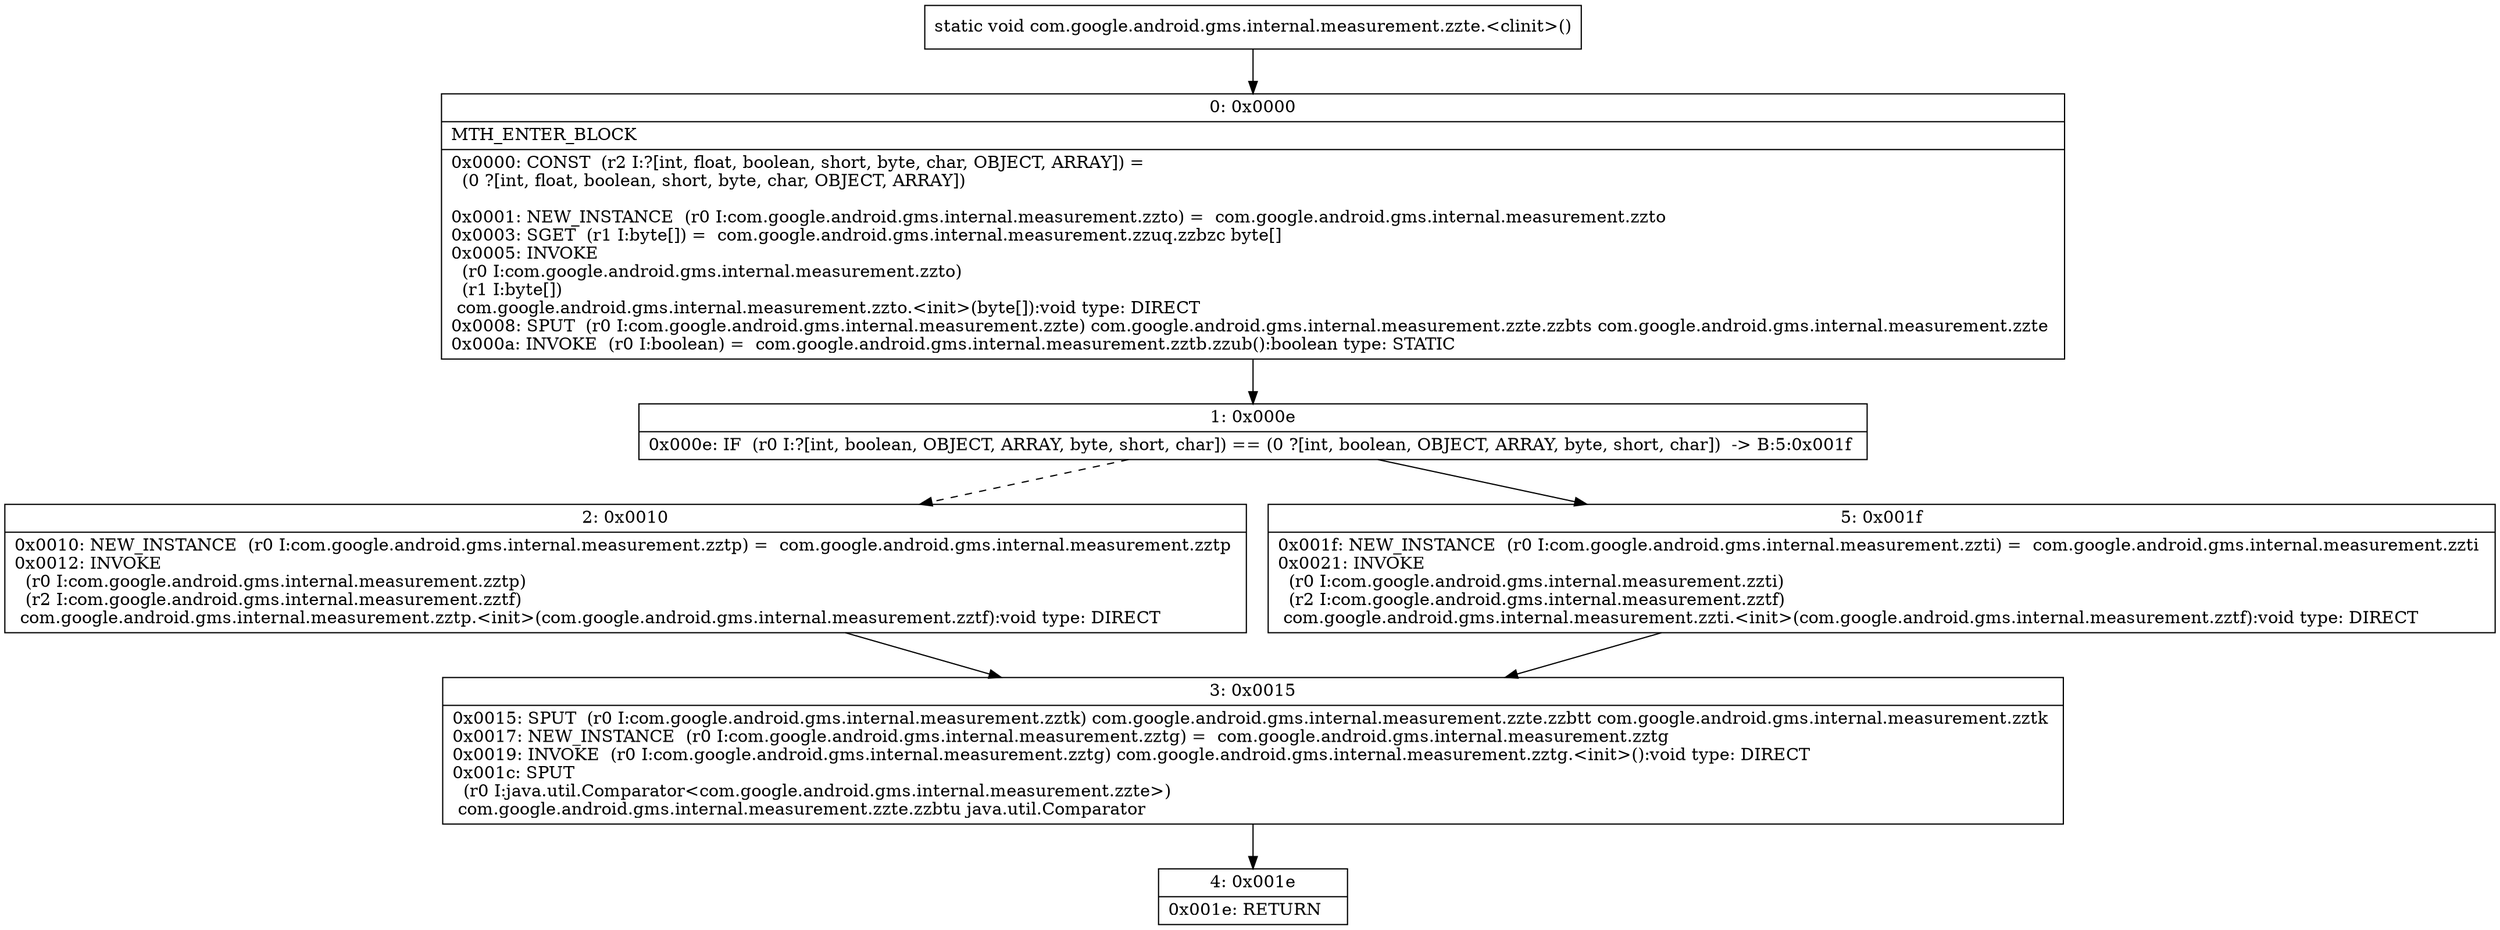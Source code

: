 digraph "CFG forcom.google.android.gms.internal.measurement.zzte.\<clinit\>()V" {
Node_0 [shape=record,label="{0\:\ 0x0000|MTH_ENTER_BLOCK\l|0x0000: CONST  (r2 I:?[int, float, boolean, short, byte, char, OBJECT, ARRAY]) = \l  (0 ?[int, float, boolean, short, byte, char, OBJECT, ARRAY])\l \l0x0001: NEW_INSTANCE  (r0 I:com.google.android.gms.internal.measurement.zzto) =  com.google.android.gms.internal.measurement.zzto \l0x0003: SGET  (r1 I:byte[]) =  com.google.android.gms.internal.measurement.zzuq.zzbzc byte[] \l0x0005: INVOKE  \l  (r0 I:com.google.android.gms.internal.measurement.zzto)\l  (r1 I:byte[])\l com.google.android.gms.internal.measurement.zzto.\<init\>(byte[]):void type: DIRECT \l0x0008: SPUT  (r0 I:com.google.android.gms.internal.measurement.zzte) com.google.android.gms.internal.measurement.zzte.zzbts com.google.android.gms.internal.measurement.zzte \l0x000a: INVOKE  (r0 I:boolean) =  com.google.android.gms.internal.measurement.zztb.zzub():boolean type: STATIC \l}"];
Node_1 [shape=record,label="{1\:\ 0x000e|0x000e: IF  (r0 I:?[int, boolean, OBJECT, ARRAY, byte, short, char]) == (0 ?[int, boolean, OBJECT, ARRAY, byte, short, char])  \-\> B:5:0x001f \l}"];
Node_2 [shape=record,label="{2\:\ 0x0010|0x0010: NEW_INSTANCE  (r0 I:com.google.android.gms.internal.measurement.zztp) =  com.google.android.gms.internal.measurement.zztp \l0x0012: INVOKE  \l  (r0 I:com.google.android.gms.internal.measurement.zztp)\l  (r2 I:com.google.android.gms.internal.measurement.zztf)\l com.google.android.gms.internal.measurement.zztp.\<init\>(com.google.android.gms.internal.measurement.zztf):void type: DIRECT \l}"];
Node_3 [shape=record,label="{3\:\ 0x0015|0x0015: SPUT  (r0 I:com.google.android.gms.internal.measurement.zztk) com.google.android.gms.internal.measurement.zzte.zzbtt com.google.android.gms.internal.measurement.zztk \l0x0017: NEW_INSTANCE  (r0 I:com.google.android.gms.internal.measurement.zztg) =  com.google.android.gms.internal.measurement.zztg \l0x0019: INVOKE  (r0 I:com.google.android.gms.internal.measurement.zztg) com.google.android.gms.internal.measurement.zztg.\<init\>():void type: DIRECT \l0x001c: SPUT  \l  (r0 I:java.util.Comparator\<com.google.android.gms.internal.measurement.zzte\>)\l com.google.android.gms.internal.measurement.zzte.zzbtu java.util.Comparator \l}"];
Node_4 [shape=record,label="{4\:\ 0x001e|0x001e: RETURN   \l}"];
Node_5 [shape=record,label="{5\:\ 0x001f|0x001f: NEW_INSTANCE  (r0 I:com.google.android.gms.internal.measurement.zzti) =  com.google.android.gms.internal.measurement.zzti \l0x0021: INVOKE  \l  (r0 I:com.google.android.gms.internal.measurement.zzti)\l  (r2 I:com.google.android.gms.internal.measurement.zztf)\l com.google.android.gms.internal.measurement.zzti.\<init\>(com.google.android.gms.internal.measurement.zztf):void type: DIRECT \l}"];
MethodNode[shape=record,label="{static void com.google.android.gms.internal.measurement.zzte.\<clinit\>() }"];
MethodNode -> Node_0;
Node_0 -> Node_1;
Node_1 -> Node_2[style=dashed];
Node_1 -> Node_5;
Node_2 -> Node_3;
Node_3 -> Node_4;
Node_5 -> Node_3;
}

